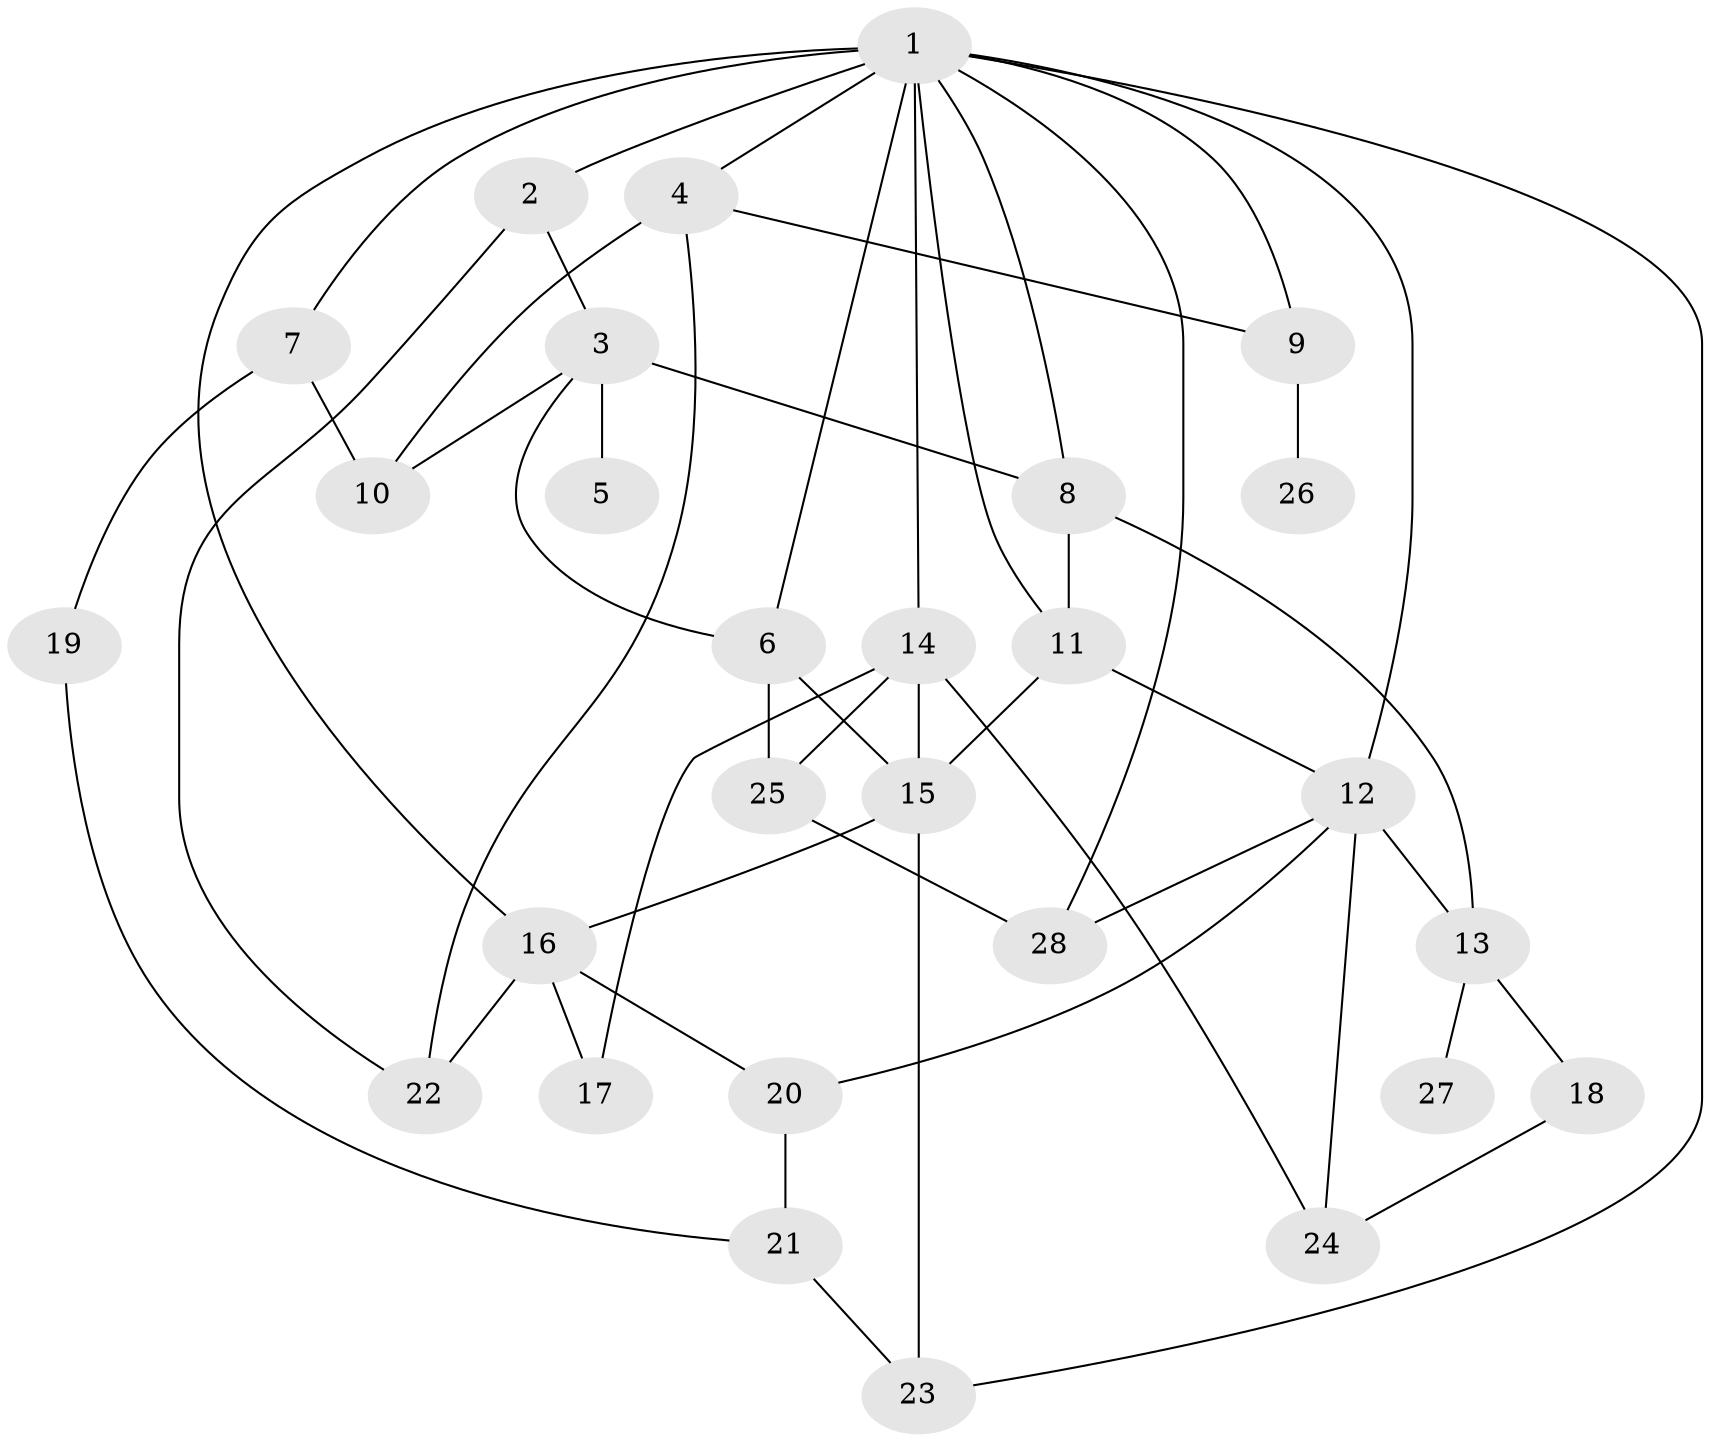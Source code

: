 // original degree distribution, {11: 0.010752688172043012, 4: 0.07526881720430108, 6: 0.043010752688172046, 3: 0.22580645161290322, 2: 0.34408602150537637, 5: 0.06451612903225806, 1: 0.23655913978494625}
// Generated by graph-tools (version 1.1) at 2025/48/03/04/25 22:48:54]
// undirected, 28 vertices, 50 edges
graph export_dot {
  node [color=gray90,style=filled];
  1;
  2;
  3;
  4;
  5;
  6;
  7;
  8;
  9;
  10;
  11;
  12;
  13;
  14;
  15;
  16;
  17;
  18;
  19;
  20;
  21;
  22;
  23;
  24;
  25;
  26;
  27;
  28;
  1 -- 2 [weight=1.0];
  1 -- 4 [weight=1.0];
  1 -- 6 [weight=1.0];
  1 -- 7 [weight=1.0];
  1 -- 8 [weight=1.0];
  1 -- 9 [weight=1.0];
  1 -- 11 [weight=1.0];
  1 -- 12 [weight=1.0];
  1 -- 14 [weight=1.0];
  1 -- 16 [weight=1.0];
  1 -- 23 [weight=1.0];
  1 -- 28 [weight=1.0];
  2 -- 3 [weight=2.0];
  2 -- 22 [weight=1.0];
  3 -- 5 [weight=1.0];
  3 -- 6 [weight=1.0];
  3 -- 8 [weight=1.0];
  3 -- 10 [weight=1.0];
  4 -- 9 [weight=1.0];
  4 -- 10 [weight=1.0];
  4 -- 22 [weight=1.0];
  6 -- 15 [weight=1.0];
  6 -- 25 [weight=3.0];
  7 -- 10 [weight=1.0];
  7 -- 19 [weight=1.0];
  8 -- 11 [weight=1.0];
  8 -- 13 [weight=1.0];
  9 -- 26 [weight=1.0];
  11 -- 12 [weight=1.0];
  11 -- 15 [weight=1.0];
  12 -- 13 [weight=1.0];
  12 -- 20 [weight=1.0];
  12 -- 24 [weight=1.0];
  12 -- 28 [weight=1.0];
  13 -- 18 [weight=1.0];
  13 -- 27 [weight=1.0];
  14 -- 15 [weight=1.0];
  14 -- 17 [weight=1.0];
  14 -- 24 [weight=1.0];
  14 -- 25 [weight=1.0];
  15 -- 16 [weight=1.0];
  15 -- 23 [weight=1.0];
  16 -- 17 [weight=1.0];
  16 -- 20 [weight=1.0];
  16 -- 22 [weight=1.0];
  18 -- 24 [weight=1.0];
  19 -- 21 [weight=1.0];
  20 -- 21 [weight=1.0];
  21 -- 23 [weight=1.0];
  25 -- 28 [weight=1.0];
}
